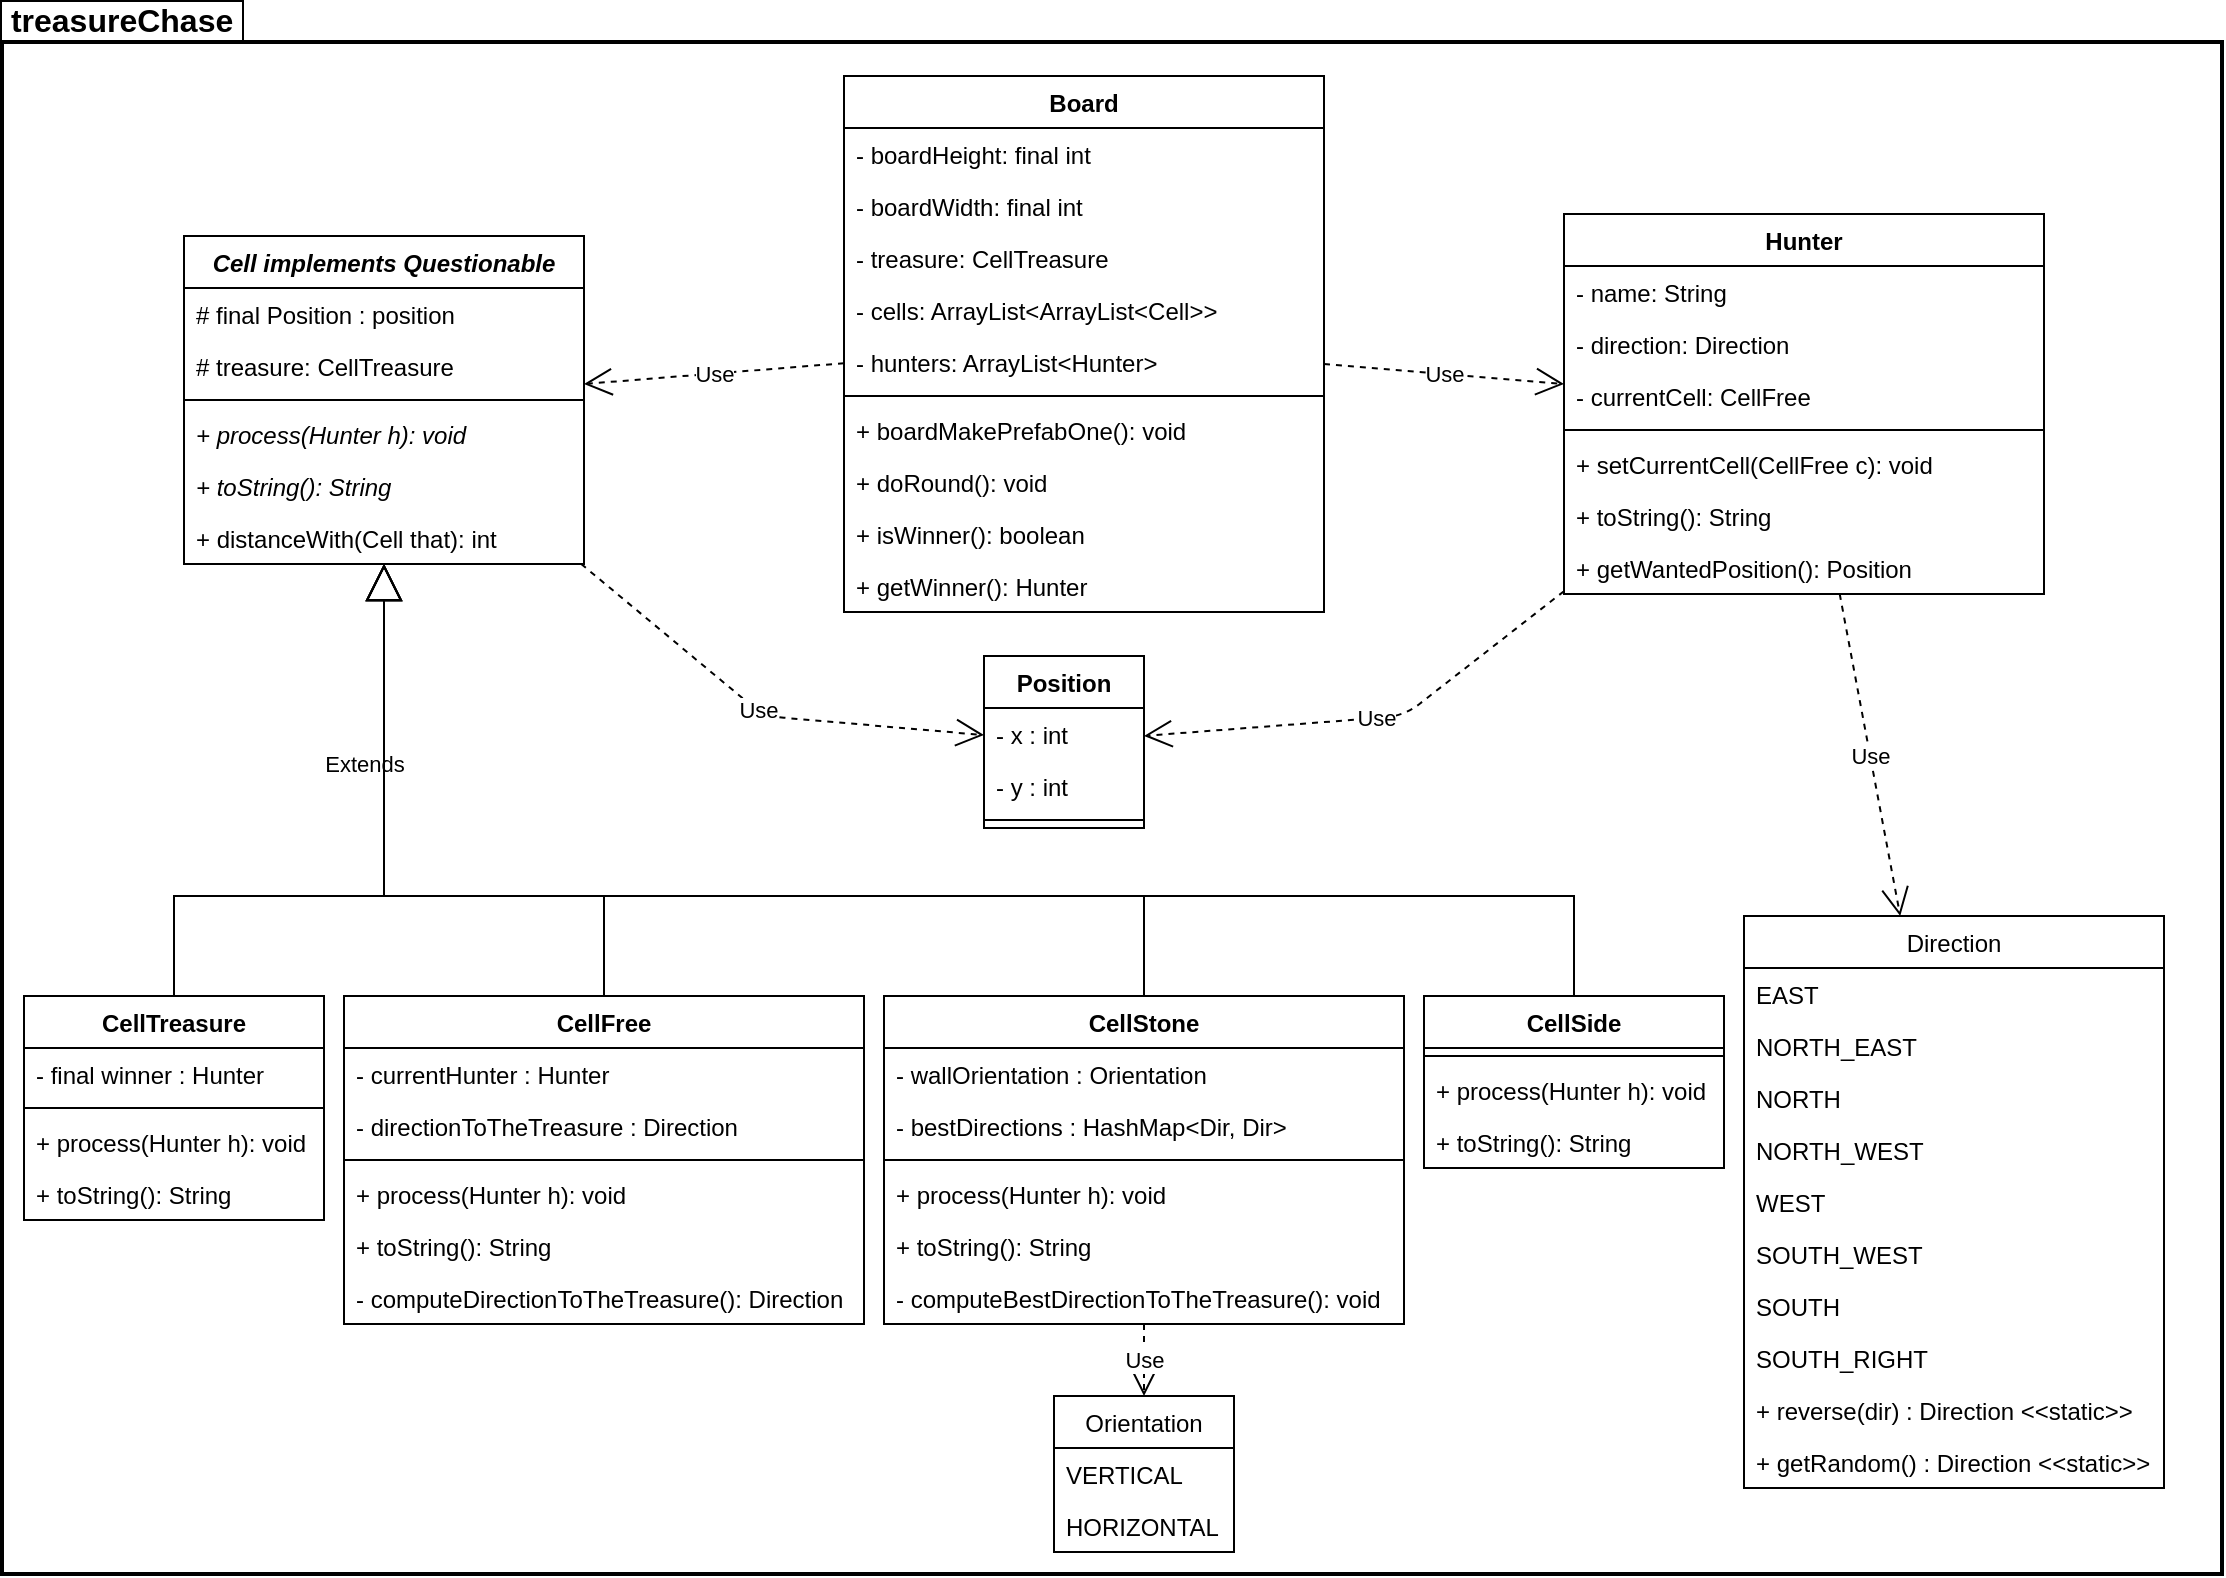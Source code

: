 <mxfile version="12.9.9" type="device"><diagram id="C5RBs43oDa-KdzZeNtuy" name="Page-1"><mxGraphModel dx="1511" dy="783" grid="1" gridSize="10" guides="1" tooltips="1" connect="1" arrows="1" fold="1" page="1" pageScale="1" pageWidth="1169" pageHeight="827" math="0" shadow="0"><root><mxCell id="WIyWlLk6GJQsqaUBKTNV-0"/><mxCell id="WIyWlLk6GJQsqaUBKTNV-1" style="locked=1;" parent="WIyWlLk6GJQsqaUBKTNV-0"/><mxCell id="8efjx9s818qTmMbfsjij-18" value="&amp;nbsp;treasureChase&amp;nbsp;" style="shape=folder;fontStyle=1;spacingTop=-12;tabWidth=40;tabHeight=14;tabPosition=left;fillColor=#ffffff;gradientColor=none;strokeWidth=2;perimeterSpacing=1;comic=0;shadow=0;spacingBottom=0;spacingRight=0;spacing=0;spacingLeft=-1;labelBorderColor=#000000;labelBackgroundColor=#ffffff;verticalAlign=top;horizontal=1;fontSize=16;html=1;labelPosition=center;verticalLabelPosition=middle;align=left;" parent="WIyWlLk6GJQsqaUBKTNV-1" vertex="1"><mxGeometry x="29" y="19" width="1110" height="780" as="geometry"/></mxCell><mxCell id="8efjx9s818qTmMbfsjij-49" value="Treasure_chase" style="" parent="WIyWlLk6GJQsqaUBKTNV-0"/><mxCell id="8efjx9s818qTmMbfsjij-79" value="Extends" style="endArrow=block;endSize=16;endFill=0;html=1;exitX=0.5;exitY=0;exitDx=0;exitDy=0;edgeStyle=orthogonalEdgeStyle;rounded=0;comic=0;shadow=0;" parent="8efjx9s818qTmMbfsjij-49" source="8efjx9s818qTmMbfsjij-55" target="8efjx9s818qTmMbfsjij-51" edge="1"><mxGeometry x="0.38" y="10" width="160" relative="1" as="geometry"><mxPoint x="460" y="781" as="sourcePoint"/><mxPoint x="620" y="781" as="targetPoint"/><mxPoint as="offset"/><Array as="points"><mxPoint x="115" y="460"/><mxPoint x="220" y="460"/></Array></mxGeometry></mxCell><mxCell id="8efjx9s818qTmMbfsjij-80" value="" style="endArrow=block;endSize=16;endFill=0;html=1;exitX=0.5;exitY=0;exitDx=0;exitDy=0;edgeStyle=orthogonalEdgeStyle;rounded=0;shadow=0;comic=0;" parent="8efjx9s818qTmMbfsjij-49" source="8efjx9s818qTmMbfsjij-59" target="8efjx9s818qTmMbfsjij-51" edge="1"><mxGeometry x="-0.098" width="160" relative="1" as="geometry"><mxPoint x="120" y="671" as="sourcePoint"/><mxPoint x="280" y="587" as="targetPoint"/><mxPoint as="offset"/><Array as="points"><mxPoint x="330" y="460"/><mxPoint x="220" y="460"/></Array></mxGeometry></mxCell><mxCell id="8efjx9s818qTmMbfsjij-87" value="" style="endArrow=block;endSize=16;endFill=0;html=1;edgeStyle=orthogonalEdgeStyle;rounded=0;exitX=0.5;exitY=0;exitDx=0;exitDy=0;shadow=0;comic=0;" parent="8efjx9s818qTmMbfsjij-49" source="8efjx9s818qTmMbfsjij-63" target="8efjx9s818qTmMbfsjij-51" edge="1"><mxGeometry x="0.379" y="8" width="160" relative="1" as="geometry"><mxPoint x="490" y="761" as="sourcePoint"/><mxPoint x="280" y="567" as="targetPoint"/><mxPoint as="offset"/><Array as="points"><mxPoint x="600" y="460"/><mxPoint x="220" y="460"/></Array></mxGeometry></mxCell><mxCell id="8efjx9s818qTmMbfsjij-88" value="" style="endArrow=block;endSize=16;endFill=0;html=1;edgeStyle=orthogonalEdgeStyle;rounded=0;exitX=0.5;exitY=0;exitDx=0;exitDy=0;comic=0;shadow=0;" parent="8efjx9s818qTmMbfsjij-49" source="8efjx9s818qTmMbfsjij-67" target="8efjx9s818qTmMbfsjij-51" edge="1"><mxGeometry x="0.379" y="8" width="160" relative="1" as="geometry"><mxPoint x="500" y="671" as="sourcePoint"/><mxPoint x="280" y="567" as="targetPoint"/><mxPoint as="offset"/><Array as="points"><mxPoint x="815" y="460"/><mxPoint x="220" y="460"/></Array></mxGeometry></mxCell><mxCell id="8efjx9s818qTmMbfsjij-90" value="Use" style="endArrow=open;endSize=12;dashed=1;html=1;shadow=0;" parent="8efjx9s818qTmMbfsjij-49" source="8efjx9s818qTmMbfsjij-71" target="8efjx9s818qTmMbfsjij-51" edge="1"><mxGeometry width="160" relative="1" as="geometry"><mxPoint x="500" y="410" as="sourcePoint"/><mxPoint x="660" y="410" as="targetPoint"/></mxGeometry></mxCell><mxCell id="1Sz7mcyIAEWx7gR0IkOi-4" value="Use" style="endArrow=open;endSize=12;dashed=1;html=1;shadow=0;" parent="8efjx9s818qTmMbfsjij-49" source="8efjx9s818qTmMbfsjij-71" target="8efjx9s818qTmMbfsjij-75" edge="1"><mxGeometry width="160" relative="1" as="geometry"><mxPoint x="510" y="440" as="sourcePoint"/><mxPoint x="670" y="440" as="targetPoint"/></mxGeometry></mxCell><mxCell id="1Sz7mcyIAEWx7gR0IkOi-30" value="Use" style="endArrow=open;endSize=12;dashed=1;html=1;shadow=0;" parent="8efjx9s818qTmMbfsjij-49" source="8efjx9s818qTmMbfsjij-75" target="1Sz7mcyIAEWx7gR0IkOi-18" edge="1"><mxGeometry width="160" relative="1" as="geometry"><mxPoint x="250" y="410" as="sourcePoint"/><mxPoint x="410" y="410" as="targetPoint"/><Array as="points"><mxPoint x="730" y="370"/></Array></mxGeometry></mxCell><mxCell id="1Sz7mcyIAEWx7gR0IkOi-52" value="Use" style="endArrow=open;endSize=12;dashed=1;html=1;shadow=0;" parent="8efjx9s818qTmMbfsjij-49" source="8efjx9s818qTmMbfsjij-75" target="1Sz7mcyIAEWx7gR0IkOi-6" edge="1"><mxGeometry width="160" relative="1" as="geometry"><mxPoint x="130" y="450" as="sourcePoint"/><mxPoint x="290" y="450" as="targetPoint"/></mxGeometry></mxCell><mxCell id="n9eKGXPfwax-jdnRnHOY-7" value="Use" style="endArrow=open;endSize=12;dashed=1;html=1;" edge="1" parent="8efjx9s818qTmMbfsjij-49" source="8efjx9s818qTmMbfsjij-51" target="1Sz7mcyIAEWx7gR0IkOi-18"><mxGeometry width="160" relative="1" as="geometry"><mxPoint x="540" y="480" as="sourcePoint"/><mxPoint x="700" y="480" as="targetPoint"/><Array as="points"><mxPoint x="410" y="370"/></Array></mxGeometry></mxCell><mxCell id="8efjx9s818qTmMbfsjij-75" value="Hunter" style="swimlane;fontStyle=1;align=center;verticalAlign=top;childLayout=stackLayout;horizontal=1;startSize=26;horizontalStack=0;resizeParent=1;resizeParentMax=0;resizeLast=0;collapsible=1;marginBottom=0;rounded=0;comic=0;shadow=0;" parent="8efjx9s818qTmMbfsjij-49" vertex="1"><mxGeometry x="810" y="119" width="240" height="190" as="geometry"/></mxCell><mxCell id="8efjx9s818qTmMbfsjij-76" value="- name: String" style="text;strokeColor=none;fillColor=none;align=left;verticalAlign=top;spacingLeft=4;spacingRight=4;overflow=hidden;rotatable=0;points=[[0,0.5],[1,0.5]];portConstraint=eastwest;shadow=0;" parent="8efjx9s818qTmMbfsjij-75" vertex="1"><mxGeometry y="26" width="240" height="26" as="geometry"/></mxCell><mxCell id="1Sz7mcyIAEWx7gR0IkOi-32" value="- direction: Direction" style="text;strokeColor=none;fillColor=none;align=left;verticalAlign=top;spacingLeft=4;spacingRight=4;overflow=hidden;rotatable=0;points=[[0,0.5],[1,0.5]];portConstraint=eastwest;shadow=0;" parent="8efjx9s818qTmMbfsjij-75" vertex="1"><mxGeometry y="52" width="240" height="26" as="geometry"/></mxCell><mxCell id="1Sz7mcyIAEWx7gR0IkOi-16" value="- currentCell: CellFree" style="text;strokeColor=none;fillColor=none;align=left;verticalAlign=top;spacingLeft=4;spacingRight=4;overflow=hidden;rotatable=0;points=[[0,0.5],[1,0.5]];portConstraint=eastwest;shadow=0;" parent="8efjx9s818qTmMbfsjij-75" vertex="1"><mxGeometry y="78" width="240" height="26" as="geometry"/></mxCell><mxCell id="8efjx9s818qTmMbfsjij-77" value="" style="line;strokeWidth=1;fillColor=none;align=left;verticalAlign=middle;spacingTop=-1;spacingLeft=3;spacingRight=3;rotatable=0;labelPosition=right;points=[];portConstraint=eastwest;shadow=0;" parent="8efjx9s818qTmMbfsjij-75" vertex="1"><mxGeometry y="104" width="240" height="8" as="geometry"/></mxCell><mxCell id="8efjx9s818qTmMbfsjij-78" value="+ setCurrentCell(CellFree c): void" style="text;strokeColor=none;fillColor=none;align=left;verticalAlign=top;spacingLeft=4;spacingRight=4;overflow=hidden;rotatable=0;points=[[0,0.5],[1,0.5]];portConstraint=eastwest;shadow=0;" parent="8efjx9s818qTmMbfsjij-75" vertex="1"><mxGeometry y="112" width="240" height="26" as="geometry"/></mxCell><mxCell id="1Sz7mcyIAEWx7gR0IkOi-38" value="+ toString(): String" style="text;strokeColor=none;fillColor=none;align=left;verticalAlign=top;spacingLeft=4;spacingRight=4;overflow=hidden;rotatable=0;points=[[0,0.5],[1,0.5]];portConstraint=eastwest;shadow=0;" parent="8efjx9s818qTmMbfsjij-75" vertex="1"><mxGeometry y="138" width="240" height="26" as="geometry"/></mxCell><mxCell id="n9eKGXPfwax-jdnRnHOY-10" value="+ getWantedPosition(): Position" style="text;strokeColor=none;fillColor=none;align=left;verticalAlign=top;spacingLeft=4;spacingRight=4;overflow=hidden;rotatable=0;points=[[0,0.5],[1,0.5]];portConstraint=eastwest;shadow=0;" vertex="1" parent="8efjx9s818qTmMbfsjij-75"><mxGeometry y="164" width="240" height="26" as="geometry"/></mxCell><mxCell id="8efjx9s818qTmMbfsjij-51" value="Cell implements Questionable" style="swimlane;fontStyle=3;align=center;verticalAlign=top;childLayout=stackLayout;horizontal=1;startSize=26;horizontalStack=0;resizeParent=1;resizeParentMax=0;resizeLast=0;collapsible=1;marginBottom=0;rounded=0;comic=0;shadow=0;" parent="8efjx9s818qTmMbfsjij-49" vertex="1"><mxGeometry x="120" y="130" width="200" height="164" as="geometry"><mxRectangle x="210" y="160" width="200" height="26" as="alternateBounds"/></mxGeometry></mxCell><mxCell id="30AI15UYV08DD8Qu-7xQ-0" value="# final Position : position" style="text;strokeColor=none;fillColor=none;align=left;verticalAlign=top;spacingLeft=4;spacingRight=4;overflow=hidden;rotatable=0;points=[[0,0.5],[1,0.5]];portConstraint=eastwest;fontStyle=0;shadow=0;" parent="8efjx9s818qTmMbfsjij-51" vertex="1"><mxGeometry y="26" width="200" height="26" as="geometry"/></mxCell><mxCell id="n9eKGXPfwax-jdnRnHOY-11" value="# treasure: CellTreasure" style="text;strokeColor=none;fillColor=none;align=left;verticalAlign=top;spacingLeft=4;spacingRight=4;overflow=hidden;rotatable=0;points=[[0,0.5],[1,0.5]];portConstraint=eastwest;fontStyle=0;shadow=0;" vertex="1" parent="8efjx9s818qTmMbfsjij-51"><mxGeometry y="52" width="200" height="26" as="geometry"/></mxCell><mxCell id="8efjx9s818qTmMbfsjij-52" value="" style="line;strokeWidth=1;fillColor=none;align=left;verticalAlign=middle;spacingTop=-1;spacingLeft=3;spacingRight=3;rotatable=0;labelPosition=right;points=[];portConstraint=eastwest;shadow=0;" parent="8efjx9s818qTmMbfsjij-51" vertex="1"><mxGeometry y="78" width="200" height="8" as="geometry"/></mxCell><mxCell id="8efjx9s818qTmMbfsjij-53" value="+ process(Hunter h): void" style="text;strokeColor=none;fillColor=none;align=left;verticalAlign=top;spacingLeft=4;spacingRight=4;overflow=hidden;rotatable=0;points=[[0,0.5],[1,0.5]];portConstraint=eastwest;fontStyle=2;shadow=0;" parent="8efjx9s818qTmMbfsjij-51" vertex="1"><mxGeometry y="86" width="200" height="26" as="geometry"/></mxCell><mxCell id="1Sz7mcyIAEWx7gR0IkOi-37" value="+ toString(): String" style="text;strokeColor=none;fillColor=none;align=left;verticalAlign=top;spacingLeft=4;spacingRight=4;overflow=hidden;rotatable=0;points=[[0,0.5],[1,0.5]];portConstraint=eastwest;fontStyle=2;shadow=0;" parent="8efjx9s818qTmMbfsjij-51" vertex="1"><mxGeometry y="112" width="200" height="26" as="geometry"/></mxCell><mxCell id="8efjx9s818qTmMbfsjij-54" value="+ distanceWith(Cell that): int " style="text;strokeColor=none;fillColor=none;align=left;verticalAlign=top;spacingLeft=4;spacingRight=4;overflow=hidden;rotatable=0;points=[[0,0.5],[1,0.5]];portConstraint=eastwest;fontStyle=0;shadow=0;" parent="8efjx9s818qTmMbfsjij-51" vertex="1"><mxGeometry y="138" width="200" height="26" as="geometry"/></mxCell><mxCell id="8efjx9s818qTmMbfsjij-71" value="Board" style="swimlane;fontStyle=1;align=center;verticalAlign=top;childLayout=stackLayout;horizontal=1;startSize=26;horizontalStack=0;resizeParent=1;resizeParentMax=0;resizeLast=0;collapsible=1;marginBottom=0;rounded=0;comic=0;shadow=0;" parent="8efjx9s818qTmMbfsjij-49" vertex="1"><mxGeometry x="450" y="50" width="240" height="268" as="geometry"/></mxCell><mxCell id="1Sz7mcyIAEWx7gR0IkOi-5" value="- boardHeight: final int" style="text;strokeColor=none;fillColor=none;align=left;verticalAlign=top;spacingLeft=4;spacingRight=4;overflow=hidden;rotatable=0;points=[[0,0.5],[1,0.5]];portConstraint=eastwest;shadow=0;" parent="8efjx9s818qTmMbfsjij-71" vertex="1"><mxGeometry y="26" width="240" height="26" as="geometry"/></mxCell><mxCell id="n9eKGXPfwax-jdnRnHOY-2" value="- boardWidth: final int" style="text;strokeColor=none;fillColor=none;align=left;verticalAlign=top;spacingLeft=4;spacingRight=4;overflow=hidden;rotatable=0;points=[[0,0.5],[1,0.5]];portConstraint=eastwest;shadow=0;" vertex="1" parent="8efjx9s818qTmMbfsjij-71"><mxGeometry y="52" width="240" height="26" as="geometry"/></mxCell><mxCell id="n9eKGXPfwax-jdnRnHOY-3" value="- treasure: CellTreasure" style="text;strokeColor=none;fillColor=none;align=left;verticalAlign=top;spacingLeft=4;spacingRight=4;overflow=hidden;rotatable=0;points=[[0,0.5],[1,0.5]];portConstraint=eastwest;shadow=0;" vertex="1" parent="8efjx9s818qTmMbfsjij-71"><mxGeometry y="78" width="240" height="26" as="geometry"/></mxCell><mxCell id="n9eKGXPfwax-jdnRnHOY-1" value="- cells: ArrayList&lt;ArrayList&lt;Cell&gt;&gt;" style="text;strokeColor=none;fillColor=none;align=left;verticalAlign=top;spacingLeft=4;spacingRight=4;overflow=hidden;rotatable=0;points=[[0,0.5],[1,0.5]];portConstraint=eastwest;shadow=0;" vertex="1" parent="8efjx9s818qTmMbfsjij-71"><mxGeometry y="104" width="240" height="26" as="geometry"/></mxCell><mxCell id="8efjx9s818qTmMbfsjij-72" value="- hunters: ArrayList&lt;Hunter&gt;" style="text;strokeColor=none;fillColor=none;align=left;verticalAlign=top;spacingLeft=4;spacingRight=4;overflow=hidden;rotatable=0;points=[[0,0.5],[1,0.5]];portConstraint=eastwest;shadow=0;" parent="8efjx9s818qTmMbfsjij-71" vertex="1"><mxGeometry y="130" width="240" height="26" as="geometry"/></mxCell><mxCell id="8efjx9s818qTmMbfsjij-73" value="" style="line;strokeWidth=1;fillColor=none;align=left;verticalAlign=middle;spacingTop=-1;spacingLeft=3;spacingRight=3;rotatable=0;labelPosition=right;points=[];portConstraint=eastwest;shadow=0;" parent="8efjx9s818qTmMbfsjij-71" vertex="1"><mxGeometry y="156" width="240" height="8" as="geometry"/></mxCell><mxCell id="n9eKGXPfwax-jdnRnHOY-4" value="+ boardMakePrefabOne(): void" style="text;strokeColor=none;fillColor=none;align=left;verticalAlign=top;spacingLeft=4;spacingRight=4;overflow=hidden;rotatable=0;points=[[0,0.5],[1,0.5]];portConstraint=eastwest;shadow=0;" vertex="1" parent="8efjx9s818qTmMbfsjij-71"><mxGeometry y="164" width="240" height="26" as="geometry"/></mxCell><mxCell id="8efjx9s818qTmMbfsjij-74" value="+ doRound(): void" style="text;strokeColor=none;fillColor=none;align=left;verticalAlign=top;spacingLeft=4;spacingRight=4;overflow=hidden;rotatable=0;points=[[0,0.5],[1,0.5]];portConstraint=eastwest;shadow=0;" parent="8efjx9s818qTmMbfsjij-71" vertex="1"><mxGeometry y="190" width="240" height="26" as="geometry"/></mxCell><mxCell id="n9eKGXPfwax-jdnRnHOY-6" value="+ isWinner(): boolean" style="text;strokeColor=none;fillColor=none;align=left;verticalAlign=top;spacingLeft=4;spacingRight=4;overflow=hidden;rotatable=0;points=[[0,0.5],[1,0.5]];portConstraint=eastwest;shadow=0;" vertex="1" parent="8efjx9s818qTmMbfsjij-71"><mxGeometry y="216" width="240" height="26" as="geometry"/></mxCell><mxCell id="n9eKGXPfwax-jdnRnHOY-5" value="+ getWinner(): Hunter" style="text;strokeColor=none;fillColor=none;align=left;verticalAlign=top;spacingLeft=4;spacingRight=4;overflow=hidden;rotatable=0;points=[[0,0.5],[1,0.5]];portConstraint=eastwest;shadow=0;" vertex="1" parent="8efjx9s818qTmMbfsjij-71"><mxGeometry y="242" width="240" height="26" as="geometry"/></mxCell><mxCell id="1Sz7mcyIAEWx7gR0IkOi-6" value="Direction" style="swimlane;fontStyle=0;childLayout=stackLayout;horizontal=1;startSize=26;fillColor=none;horizontalStack=0;resizeParent=1;resizeParentMax=0;resizeLast=0;collapsible=1;marginBottom=0;rounded=0;comic=0;shadow=0;" parent="8efjx9s818qTmMbfsjij-49" vertex="1"><mxGeometry x="900" y="470" width="210" height="286" as="geometry"/></mxCell><mxCell id="1Sz7mcyIAEWx7gR0IkOi-15" value="EAST" style="text;strokeColor=none;fillColor=none;align=left;verticalAlign=top;spacingLeft=4;spacingRight=4;overflow=hidden;rotatable=0;points=[[0,0.5],[1,0.5]];portConstraint=eastwest;shadow=0;" parent="1Sz7mcyIAEWx7gR0IkOi-6" vertex="1"><mxGeometry y="26" width="210" height="26" as="geometry"/></mxCell><mxCell id="1Sz7mcyIAEWx7gR0IkOi-14" value="NORTH_EAST" style="text;strokeColor=none;fillColor=none;align=left;verticalAlign=top;spacingLeft=4;spacingRight=4;overflow=hidden;rotatable=0;points=[[0,0.5],[1,0.5]];portConstraint=eastwest;shadow=0;" parent="1Sz7mcyIAEWx7gR0IkOi-6" vertex="1"><mxGeometry y="52" width="210" height="26" as="geometry"/></mxCell><mxCell id="1Sz7mcyIAEWx7gR0IkOi-11" value="NORTH" style="text;strokeColor=none;fillColor=none;align=left;verticalAlign=top;spacingLeft=4;spacingRight=4;overflow=hidden;rotatable=0;points=[[0,0.5],[1,0.5]];portConstraint=eastwest;shadow=0;" parent="1Sz7mcyIAEWx7gR0IkOi-6" vertex="1"><mxGeometry y="78" width="210" height="26" as="geometry"/></mxCell><mxCell id="1Sz7mcyIAEWx7gR0IkOi-7" value="NORTH_WEST" style="text;strokeColor=none;fillColor=none;align=left;verticalAlign=top;spacingLeft=4;spacingRight=4;overflow=hidden;rotatable=0;points=[[0,0.5],[1,0.5]];portConstraint=eastwest;shadow=0;" parent="1Sz7mcyIAEWx7gR0IkOi-6" vertex="1"><mxGeometry y="104" width="210" height="26" as="geometry"/></mxCell><mxCell id="1Sz7mcyIAEWx7gR0IkOi-9" value="WEST" style="text;strokeColor=none;fillColor=none;align=left;verticalAlign=top;spacingLeft=4;spacingRight=4;overflow=hidden;rotatable=0;points=[[0,0.5],[1,0.5]];portConstraint=eastwest;shadow=0;" parent="1Sz7mcyIAEWx7gR0IkOi-6" vertex="1"><mxGeometry y="130" width="210" height="26" as="geometry"/></mxCell><mxCell id="1Sz7mcyIAEWx7gR0IkOi-8" value="SOUTH_WEST" style="text;strokeColor=none;fillColor=none;align=left;verticalAlign=top;spacingLeft=4;spacingRight=4;overflow=hidden;rotatable=0;points=[[0,0.5],[1,0.5]];portConstraint=eastwest;shadow=0;" parent="1Sz7mcyIAEWx7gR0IkOi-6" vertex="1"><mxGeometry y="156" width="210" height="26" as="geometry"/></mxCell><mxCell id="1Sz7mcyIAEWx7gR0IkOi-12" value="SOUTH" style="text;strokeColor=none;fillColor=none;align=left;verticalAlign=top;spacingLeft=4;spacingRight=4;overflow=hidden;rotatable=0;points=[[0,0.5],[1,0.5]];portConstraint=eastwest;shadow=0;" parent="1Sz7mcyIAEWx7gR0IkOi-6" vertex="1"><mxGeometry y="182" width="210" height="26" as="geometry"/></mxCell><mxCell id="1Sz7mcyIAEWx7gR0IkOi-13" value="SOUTH_RIGHT" style="text;strokeColor=none;fillColor=none;align=left;verticalAlign=top;spacingLeft=4;spacingRight=4;overflow=hidden;rotatable=0;points=[[0,0.5],[1,0.5]];portConstraint=eastwest;shadow=0;" parent="1Sz7mcyIAEWx7gR0IkOi-6" vertex="1"><mxGeometry y="208" width="210" height="26" as="geometry"/></mxCell><mxCell id="n9eKGXPfwax-jdnRnHOY-9" value="+ reverse(dir) : Direction &lt;&lt;static&gt;&gt;" style="text;strokeColor=none;fillColor=none;align=left;verticalAlign=top;spacingLeft=4;spacingRight=4;overflow=hidden;rotatable=0;points=[[0,0.5],[1,0.5]];portConstraint=eastwest;fontStyle=0;shadow=0;" vertex="1" parent="1Sz7mcyIAEWx7gR0IkOi-6"><mxGeometry y="234" width="210" height="26" as="geometry"/></mxCell><mxCell id="n9eKGXPfwax-jdnRnHOY-8" value="+ getRandom() : Direction &lt;&lt;static&gt;&gt;" style="text;strokeColor=none;fillColor=none;align=left;verticalAlign=top;spacingLeft=4;spacingRight=4;overflow=hidden;rotatable=0;points=[[0,0.5],[1,0.5]];portConstraint=eastwest;fontStyle=0;shadow=0;" vertex="1" parent="1Sz7mcyIAEWx7gR0IkOi-6"><mxGeometry y="260" width="210" height="26" as="geometry"/></mxCell><mxCell id="8efjx9s818qTmMbfsjij-55" value="CellTreasure&#10;" style="swimlane;fontStyle=1;align=center;verticalAlign=top;childLayout=stackLayout;horizontal=1;startSize=26;horizontalStack=0;resizeParent=1;resizeParentMax=0;resizeLast=0;collapsible=1;marginBottom=0;rounded=0;comic=0;shadow=0;" parent="8efjx9s818qTmMbfsjij-49" vertex="1"><mxGeometry x="40" y="510" width="150" height="112" as="geometry"/></mxCell><mxCell id="n9eKGXPfwax-jdnRnHOY-13" value="- final winner : Hunter" style="text;strokeColor=none;fillColor=none;align=left;verticalAlign=top;spacingLeft=4;spacingRight=4;overflow=hidden;rotatable=0;points=[[0,0.5],[1,0.5]];portConstraint=eastwest;fontStyle=0;shadow=0;" vertex="1" parent="8efjx9s818qTmMbfsjij-55"><mxGeometry y="26" width="150" height="26" as="geometry"/></mxCell><mxCell id="8efjx9s818qTmMbfsjij-57" value="" style="line;strokeWidth=1;fillColor=none;align=left;verticalAlign=middle;spacingTop=-1;spacingLeft=3;spacingRight=3;rotatable=0;labelPosition=right;points=[];portConstraint=eastwest;shadow=0;" parent="8efjx9s818qTmMbfsjij-55" vertex="1"><mxGeometry y="52" width="150" height="8" as="geometry"/></mxCell><mxCell id="1Sz7mcyIAEWx7gR0IkOi-39" value="+ process(Hunter h): void" style="text;strokeColor=none;fillColor=none;align=left;verticalAlign=top;spacingLeft=4;spacingRight=4;overflow=hidden;rotatable=0;points=[[0,0.5],[1,0.5]];portConstraint=eastwest;fontStyle=0;shadow=0;" parent="8efjx9s818qTmMbfsjij-55" vertex="1"><mxGeometry y="60" width="150" height="26" as="geometry"/></mxCell><mxCell id="1Sz7mcyIAEWx7gR0IkOi-46" value="+ toString(): String" style="text;strokeColor=none;fillColor=none;align=left;verticalAlign=top;spacingLeft=4;spacingRight=4;overflow=hidden;rotatable=0;points=[[0,0.5],[1,0.5]];portConstraint=eastwest;fontStyle=0;shadow=0;" parent="8efjx9s818qTmMbfsjij-55" vertex="1"><mxGeometry y="86" width="150" height="26" as="geometry"/></mxCell><mxCell id="8efjx9s818qTmMbfsjij-59" value="CellFree" style="swimlane;fontStyle=1;align=center;verticalAlign=top;childLayout=stackLayout;horizontal=1;startSize=26;horizontalStack=0;resizeParent=1;resizeParentMax=0;resizeLast=0;collapsible=1;marginBottom=0;rounded=0;comic=0;shadow=0;" parent="8efjx9s818qTmMbfsjij-49" vertex="1"><mxGeometry x="200" y="510" width="260" height="164" as="geometry"/></mxCell><mxCell id="n9eKGXPfwax-jdnRnHOY-14" value="- currentHunter : Hunter" style="text;strokeColor=none;fillColor=none;align=left;verticalAlign=top;spacingLeft=4;spacingRight=4;overflow=hidden;rotatable=0;points=[[0,0.5],[1,0.5]];portConstraint=eastwest;fontStyle=0;shadow=0;" vertex="1" parent="8efjx9s818qTmMbfsjij-59"><mxGeometry y="26" width="260" height="26" as="geometry"/></mxCell><mxCell id="8efjx9s818qTmMbfsjij-60" value="- directionToTheTreasure : Direction" style="text;strokeColor=none;fillColor=none;align=left;verticalAlign=top;spacingLeft=4;spacingRight=4;overflow=hidden;rotatable=0;points=[[0,0.5],[1,0.5]];portConstraint=eastwest;shadow=0;" parent="8efjx9s818qTmMbfsjij-59" vertex="1"><mxGeometry y="52" width="260" height="26" as="geometry"/></mxCell><mxCell id="8efjx9s818qTmMbfsjij-61" value="" style="line;strokeWidth=1;fillColor=none;align=left;verticalAlign=middle;spacingTop=-1;spacingLeft=3;spacingRight=3;rotatable=0;labelPosition=right;points=[];portConstraint=eastwest;shadow=0;" parent="8efjx9s818qTmMbfsjij-59" vertex="1"><mxGeometry y="78" width="260" height="8" as="geometry"/></mxCell><mxCell id="1Sz7mcyIAEWx7gR0IkOi-43" value="+ process(Hunter h): void" style="text;strokeColor=none;fillColor=none;align=left;verticalAlign=top;spacingLeft=4;spacingRight=4;overflow=hidden;rotatable=0;points=[[0,0.5],[1,0.5]];portConstraint=eastwest;fontStyle=0;shadow=0;" parent="8efjx9s818qTmMbfsjij-59" vertex="1"><mxGeometry y="86" width="260" height="26" as="geometry"/></mxCell><mxCell id="n9eKGXPfwax-jdnRnHOY-15" value="+ toString(): String" style="text;strokeColor=none;fillColor=none;align=left;verticalAlign=top;spacingLeft=4;spacingRight=4;overflow=hidden;rotatable=0;points=[[0,0.5],[1,0.5]];portConstraint=eastwest;fontStyle=0;shadow=0;" vertex="1" parent="8efjx9s818qTmMbfsjij-59"><mxGeometry y="112" width="260" height="26" as="geometry"/></mxCell><mxCell id="1Sz7mcyIAEWx7gR0IkOi-47" value="- computeDirectionToTheTreasure(): Direction" style="text;strokeColor=none;fillColor=none;align=left;verticalAlign=top;spacingLeft=4;spacingRight=4;overflow=hidden;rotatable=0;points=[[0,0.5],[1,0.5]];portConstraint=eastwest;fontStyle=0;shadow=0;" parent="8efjx9s818qTmMbfsjij-59" vertex="1"><mxGeometry y="138" width="260" height="26" as="geometry"/></mxCell><mxCell id="n9eKGXPfwax-jdnRnHOY-28" value="Use" style="endArrow=open;endSize=12;dashed=1;html=1;" edge="1" parent="8efjx9s818qTmMbfsjij-49" source="8efjx9s818qTmMbfsjij-63" target="n9eKGXPfwax-jdnRnHOY-17"><mxGeometry width="160" relative="1" as="geometry"><mxPoint x="350" y="710" as="sourcePoint"/><mxPoint x="510" y="710" as="targetPoint"/></mxGeometry></mxCell><mxCell id="8efjx9s818qTmMbfsjij-63" value="CellStone" style="swimlane;fontStyle=1;align=center;verticalAlign=top;childLayout=stackLayout;horizontal=1;startSize=26;horizontalStack=0;resizeParent=1;resizeParentMax=0;resizeLast=0;collapsible=1;marginBottom=0;rounded=0;comic=0;shadow=0;" parent="8efjx9s818qTmMbfsjij-49" vertex="1"><mxGeometry x="470" y="510" width="260" height="164" as="geometry"/></mxCell><mxCell id="n9eKGXPfwax-jdnRnHOY-16" value="- wallOrientation : Orientation" style="text;strokeColor=none;fillColor=none;align=left;verticalAlign=top;spacingLeft=4;spacingRight=4;overflow=hidden;rotatable=0;points=[[0,0.5],[1,0.5]];portConstraint=eastwest;shadow=0;" vertex="1" parent="8efjx9s818qTmMbfsjij-63"><mxGeometry y="26" width="260" height="26" as="geometry"/></mxCell><mxCell id="n9eKGXPfwax-jdnRnHOY-29" value="- bestDirections : HashMap&lt;Dir, Dir&gt;" style="text;strokeColor=none;fillColor=none;align=left;verticalAlign=top;spacingLeft=4;spacingRight=4;overflow=hidden;rotatable=0;points=[[0,0.5],[1,0.5]];portConstraint=eastwest;shadow=0;" vertex="1" parent="8efjx9s818qTmMbfsjij-63"><mxGeometry y="52" width="260" height="26" as="geometry"/></mxCell><mxCell id="8efjx9s818qTmMbfsjij-65" value="" style="line;strokeWidth=1;fillColor=none;align=left;verticalAlign=middle;spacingTop=-1;spacingLeft=3;spacingRight=3;rotatable=0;labelPosition=right;points=[];portConstraint=eastwest;shadow=0;" parent="8efjx9s818qTmMbfsjij-63" vertex="1"><mxGeometry y="78" width="260" height="8" as="geometry"/></mxCell><mxCell id="1Sz7mcyIAEWx7gR0IkOi-44" value="+ process(Hunter h): void" style="text;strokeColor=none;fillColor=none;align=left;verticalAlign=top;spacingLeft=4;spacingRight=4;overflow=hidden;rotatable=0;points=[[0,0.5],[1,0.5]];portConstraint=eastwest;fontStyle=0;shadow=0;" parent="8efjx9s818qTmMbfsjij-63" vertex="1"><mxGeometry y="86" width="260" height="26" as="geometry"/></mxCell><mxCell id="1Sz7mcyIAEWx7gR0IkOi-48" value="+ toString(): String" style="text;strokeColor=none;fillColor=none;align=left;verticalAlign=top;spacingLeft=4;spacingRight=4;overflow=hidden;rotatable=0;points=[[0,0.5],[1,0.5]];portConstraint=eastwest;fontStyle=0;shadow=0;" parent="8efjx9s818qTmMbfsjij-63" vertex="1"><mxGeometry y="112" width="260" height="26" as="geometry"/></mxCell><mxCell id="n9eKGXPfwax-jdnRnHOY-30" value="- computeBestDirectionToTheTreasure(): void&#10;" style="text;strokeColor=none;fillColor=none;align=left;verticalAlign=top;spacingLeft=4;spacingRight=4;overflow=hidden;rotatable=0;points=[[0,0.5],[1,0.5]];portConstraint=eastwest;fontStyle=0;shadow=0;" vertex="1" parent="8efjx9s818qTmMbfsjij-63"><mxGeometry y="138" width="260" height="26" as="geometry"/></mxCell><mxCell id="8efjx9s818qTmMbfsjij-67" value="CellSide" style="swimlane;fontStyle=1;align=center;verticalAlign=top;childLayout=stackLayout;horizontal=1;startSize=26;horizontalStack=0;resizeParent=1;resizeParentMax=0;resizeLast=0;collapsible=1;marginBottom=0;rounded=0;comic=0;shadow=0;" parent="8efjx9s818qTmMbfsjij-49" vertex="1"><mxGeometry x="740" y="510" width="150" height="86" as="geometry"/></mxCell><mxCell id="8efjx9s818qTmMbfsjij-69" value="" style="line;strokeWidth=1;fillColor=none;align=left;verticalAlign=middle;spacingTop=-1;spacingLeft=3;spacingRight=3;rotatable=0;labelPosition=right;points=[];portConstraint=eastwest;shadow=0;" parent="8efjx9s818qTmMbfsjij-67" vertex="1"><mxGeometry y="26" width="150" height="8" as="geometry"/></mxCell><mxCell id="1Sz7mcyIAEWx7gR0IkOi-45" value="+ process(Hunter h): void" style="text;strokeColor=none;fillColor=none;align=left;verticalAlign=top;spacingLeft=4;spacingRight=4;overflow=hidden;rotatable=0;points=[[0,0.5],[1,0.5]];portConstraint=eastwest;fontStyle=0;shadow=0;" parent="8efjx9s818qTmMbfsjij-67" vertex="1"><mxGeometry y="34" width="150" height="26" as="geometry"/></mxCell><mxCell id="1Sz7mcyIAEWx7gR0IkOi-49" value="+ toString(): String" style="text;strokeColor=none;fillColor=none;align=left;verticalAlign=top;spacingLeft=4;spacingRight=4;overflow=hidden;rotatable=0;points=[[0,0.5],[1,0.5]];portConstraint=eastwest;fontStyle=0;shadow=0;" parent="8efjx9s818qTmMbfsjij-67" vertex="1"><mxGeometry y="60" width="150" height="26" as="geometry"/></mxCell><mxCell id="n9eKGXPfwax-jdnRnHOY-17" value="Orientation" style="swimlane;fontStyle=0;childLayout=stackLayout;horizontal=1;startSize=26;fillColor=none;horizontalStack=0;resizeParent=1;resizeParentMax=0;resizeLast=0;collapsible=1;marginBottom=0;rounded=0;comic=0;shadow=0;" vertex="1" parent="8efjx9s818qTmMbfsjij-49"><mxGeometry x="555" y="710" width="90" height="78" as="geometry"/></mxCell><mxCell id="n9eKGXPfwax-jdnRnHOY-18" value="VERTICAL" style="text;strokeColor=none;fillColor=none;align=left;verticalAlign=top;spacingLeft=4;spacingRight=4;overflow=hidden;rotatable=0;points=[[0,0.5],[1,0.5]];portConstraint=eastwest;shadow=0;" vertex="1" parent="n9eKGXPfwax-jdnRnHOY-17"><mxGeometry y="26" width="90" height="26" as="geometry"/></mxCell><mxCell id="n9eKGXPfwax-jdnRnHOY-19" value="HORIZONTAL" style="text;strokeColor=none;fillColor=none;align=left;verticalAlign=top;spacingLeft=4;spacingRight=4;overflow=hidden;rotatable=0;points=[[0,0.5],[1,0.5]];portConstraint=eastwest;shadow=0;" vertex="1" parent="n9eKGXPfwax-jdnRnHOY-17"><mxGeometry y="52" width="90" height="26" as="geometry"/></mxCell><mxCell id="1Sz7mcyIAEWx7gR0IkOi-18" value="Position" style="swimlane;fontStyle=1;align=center;verticalAlign=top;childLayout=stackLayout;horizontal=1;startSize=26;horizontalStack=0;resizeParent=1;resizeParentMax=0;resizeLast=0;collapsible=1;marginBottom=0;rounded=0;comic=0;shadow=0;" parent="8efjx9s818qTmMbfsjij-49" vertex="1"><mxGeometry x="520" y="340" width="80" height="86" as="geometry"/></mxCell><mxCell id="1Sz7mcyIAEWx7gR0IkOi-22" value="- x : int" style="text;strokeColor=none;fillColor=none;align=left;verticalAlign=top;spacingLeft=4;spacingRight=4;overflow=hidden;rotatable=0;points=[[0,0.5],[1,0.5]];portConstraint=eastwest;shadow=0;" parent="1Sz7mcyIAEWx7gR0IkOi-18" vertex="1"><mxGeometry y="26" width="80" height="26" as="geometry"/></mxCell><mxCell id="1Sz7mcyIAEWx7gR0IkOi-19" value="- y : int" style="text;strokeColor=none;fillColor=none;align=left;verticalAlign=top;spacingLeft=4;spacingRight=4;overflow=hidden;rotatable=0;points=[[0,0.5],[1,0.5]];portConstraint=eastwest;shadow=0;" parent="1Sz7mcyIAEWx7gR0IkOi-18" vertex="1"><mxGeometry y="52" width="80" height="26" as="geometry"/></mxCell><mxCell id="1Sz7mcyIAEWx7gR0IkOi-20" value="" style="line;strokeWidth=1;fillColor=none;align=left;verticalAlign=middle;spacingTop=-1;spacingLeft=3;spacingRight=3;rotatable=0;labelPosition=right;points=[];portConstraint=eastwest;shadow=0;" parent="1Sz7mcyIAEWx7gR0IkOi-18" vertex="1"><mxGeometry y="78" width="80" height="8" as="geometry"/></mxCell></root></mxGraphModel></diagram></mxfile>